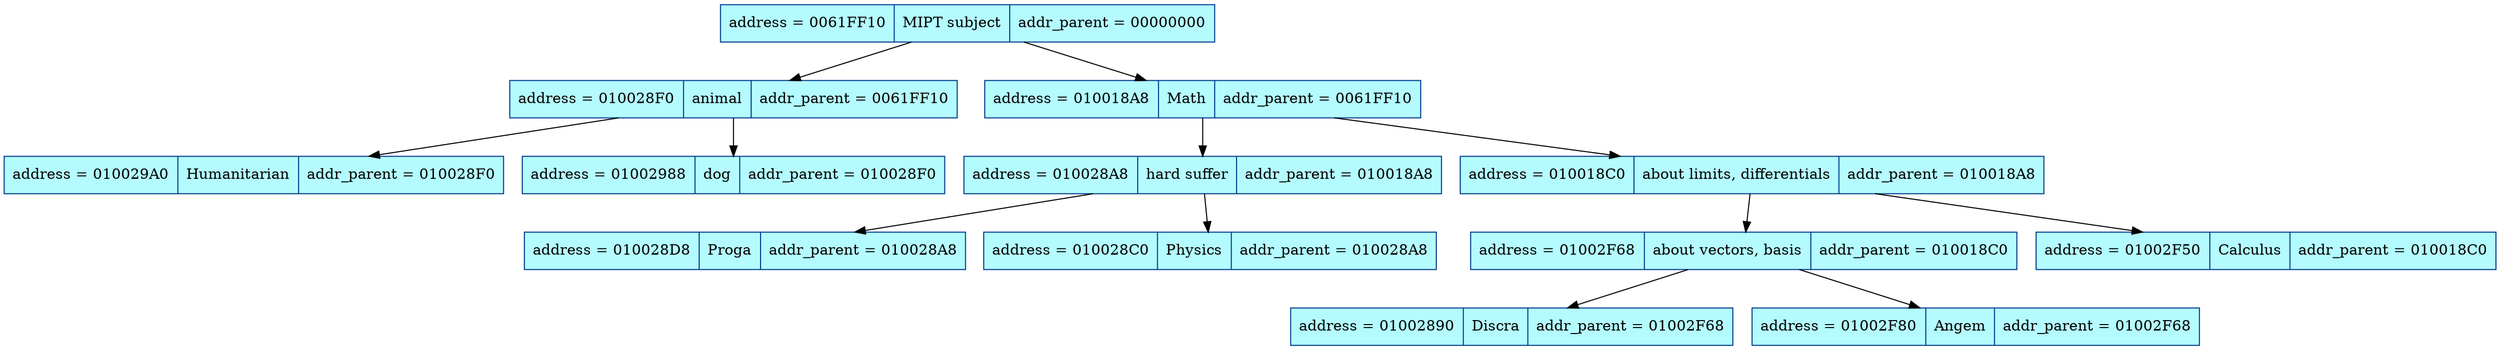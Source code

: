 digraph structs {
rankdir=HR;
node[color= "#003A8C",style="filled", fillcolor="#B4FBFF", fontsize=14];
edge[color="black", weight = 9,fontsize=14];
el_0061FF10 [shape=record, label= "address = 0061FF10|MIPT subject| addr_parent = 00000000"];
el_010028F0 [shape=record, label= "address = 010028F0|animal| addr_parent = 0061FF10"];
el_010029A0 [shape=record, label= "address = 010029A0|Humanitarian| addr_parent = 010028F0"];
el_01002988 [shape=record, label= "address = 01002988|dog| addr_parent = 010028F0"];
el_010018A8 [shape=record, label= "address = 010018A8|Math| addr_parent = 0061FF10"];
el_010028A8 [shape=record, label= "address = 010028A8|hard suffer| addr_parent = 010018A8"];
el_010028D8 [shape=record, label= "address = 010028D8|Proga| addr_parent = 010028A8"];
el_010028C0 [shape=record, label= "address = 010028C0|Physics| addr_parent = 010028A8"];
el_010018C0 [shape=record, label= "address = 010018C0|about limits, differentials| addr_parent = 010018A8"];
el_01002F68 [shape=record, label= "address = 01002F68|about vectors, basis| addr_parent = 010018C0"];
el_01002890 [shape=record, label= "address = 01002890|Discra| addr_parent = 01002F68"];
el_01002F80 [shape=record, label= "address = 01002F80|Angem| addr_parent = 01002F68"];
el_01002F50 [shape=record, label= "address = 01002F50|Calculus| addr_parent = 010018C0"];
el_0061FF10->el_010028F0;
el_010028F0->el_010029A0;
el_010028F0->el_01002988;
el_0061FF10->el_010018A8;
el_010018A8->el_010028A8;
el_010028A8->el_010028D8;
el_010028A8->el_010028C0;
el_010018A8->el_010018C0;
el_010018C0->el_01002F68;
el_01002F68->el_01002890;
el_01002F68->el_01002F80;
el_010018C0->el_01002F50;

}